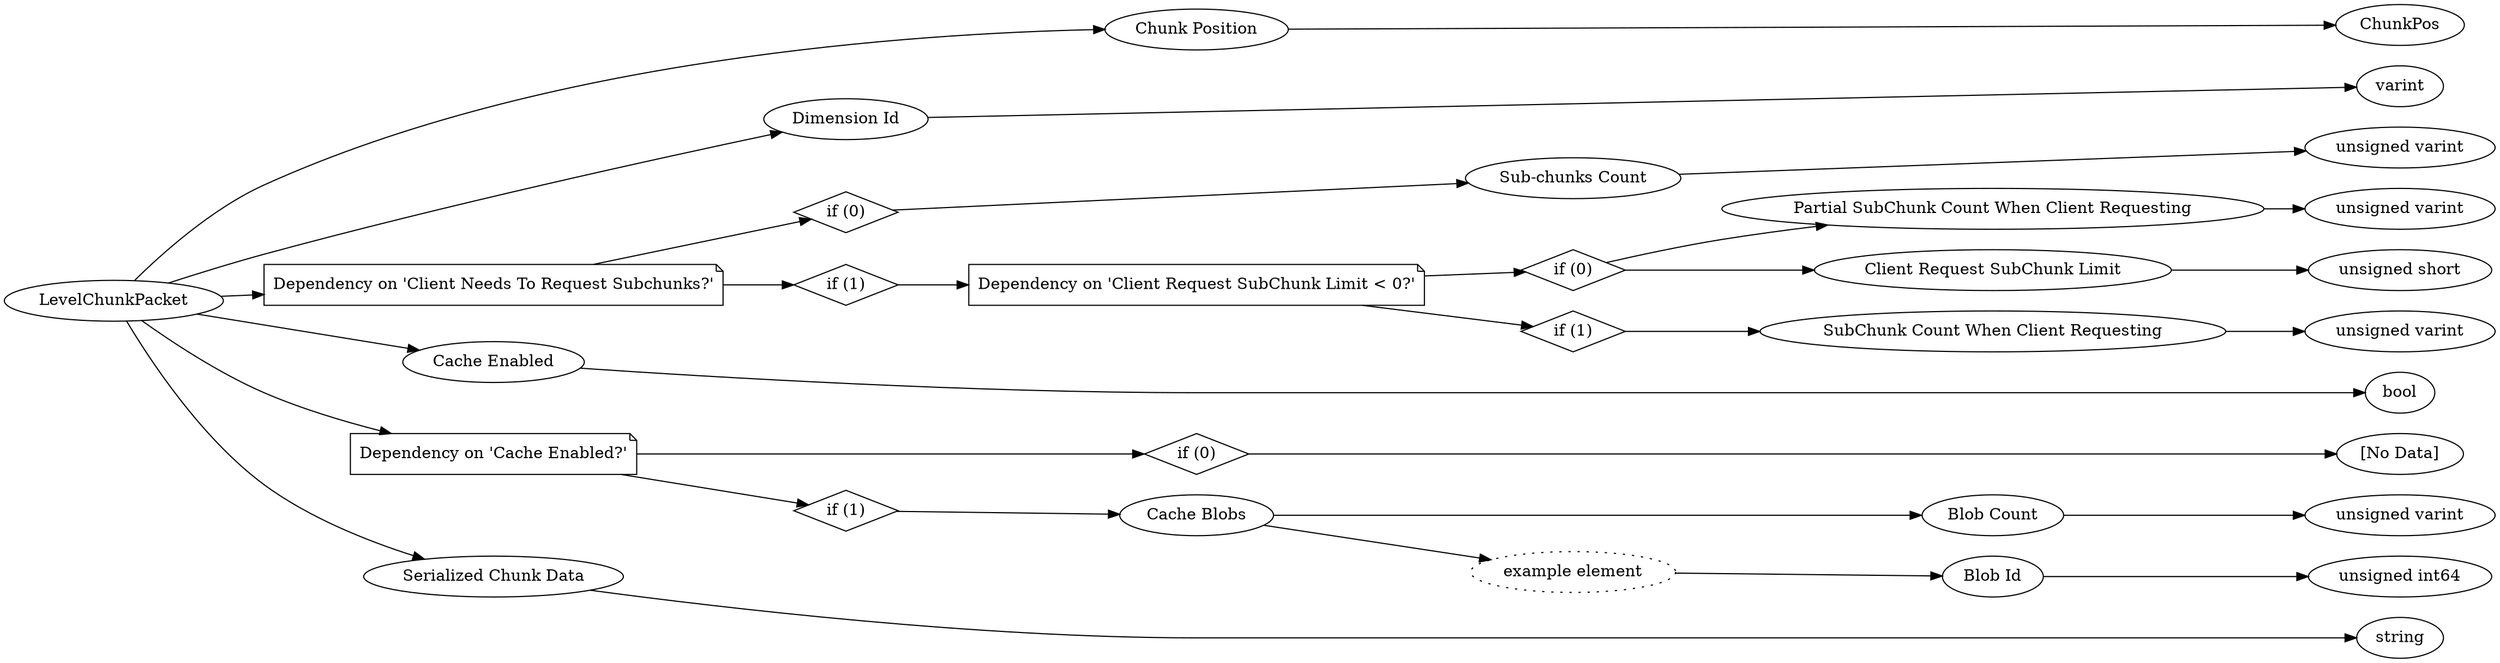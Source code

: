 digraph "LevelChunkPacket" {
rankdir = LR
0
0 -> 1
1 -> 7
0 -> 8
8 -> 9
0 -> 10
10 -> 11
11 -> 12
12 -> 13
10 -> 14
14 -> 15
15 -> 16
16 -> 17
17 -> 18
16 -> 19
19 -> 20
15 -> 21
21 -> 22
22 -> 23
0 -> 24
24 -> 25
0 -> 26
26 -> 27
27 -> 28
26 -> 29
29 -> 30
30 -> 31
31 -> 32
30 -> 33
33 -> 34
34 -> 35
0 -> 36
36 -> 37

0 [label="LevelChunkPacket",comment="name: \"LevelChunkPacket\", typeName: \"\", id: 0, branchId: 58, recurseId: -1, attributes: 0, notes: \"\""];
1 [label="Chunk Position",comment="name: \"Chunk Position\", typeName: \"ChunkPos\", id: 1, branchId: 0, recurseId: -1, attributes: 256, notes: \"\""];
7 [label="ChunkPos",comment="name: \"ChunkPos\", typeName: \"\", id: 7, branchId: 0, recurseId: -1, attributes: 512, notes: \"\""];
8 [label="Dimension Id",comment="name: \"Dimension Id\", typeName: \"\", id: 8, branchId: 0, recurseId: -1, attributes: 0, notes: \"\""];
9 [label="varint",comment="name: \"varint\", typeName: \"\", id: 9, branchId: 0, recurseId: -1, attributes: 512, notes: \"\""];
10 [label="Dependency on 'Client Needs To Request Subchunks?'",shape=note,comment="name: \"Dependency on 'Client Needs To Request Subchunks?'\", typeName: \"\", id: 10, branchId: 0, recurseId: -1, attributes: 2, notes: \"\""];
11 [label="if (0)",shape=diamond,comment="name: \"if (0)\", typeName: \"\", id: 11, branchId: 0, recurseId: -1, attributes: 4, notes: \"\""];
12 [label="Sub-chunks Count",comment="name: \"Sub-chunks Count\", typeName: \"\", id: 12, branchId: 0, recurseId: -1, attributes: 0, notes: \"\""];
13 [label="unsigned varint",comment="name: \"unsigned varint\", typeName: \"\", id: 13, branchId: 0, recurseId: -1, attributes: 512, notes: \"\""];
14 [label="if (1)",shape=diamond,comment="name: \"if (1)\", typeName: \"\", id: 14, branchId: 1, recurseId: -1, attributes: 4, notes: \"\""];
15 [label="Dependency on 'Client Request SubChunk Limit < 0?'",shape=note,comment="name: \"Dependency on 'Client Request SubChunk Limit < 0?'\", typeName: \"\", id: 15, branchId: 0, recurseId: -1, attributes: 2, notes: \"\""];
16 [label="if (0)",shape=diamond,comment="name: \"if (0)\", typeName: \"\", id: 16, branchId: 0, recurseId: -1, attributes: 4, notes: \"\""];
17 [label="Partial SubChunk Count When Client Requesting",comment="name: \"Partial SubChunk Count When Client Requesting\", typeName: \"\", id: 17, branchId: 0, recurseId: -1, attributes: 0, notes: \"Currently max unsigned 32-bit int\""];
18 [label="unsigned varint",comment="name: \"unsigned varint\", typeName: \"\", id: 18, branchId: 0, recurseId: -1, attributes: 512, notes: \"\""];
19 [label="Client Request SubChunk Limit",comment="name: \"Client Request SubChunk Limit\", typeName: \"\", id: 19, branchId: 0, recurseId: -1, attributes: 0, notes: \"\""];
20 [label="unsigned short",comment="name: \"unsigned short\", typeName: \"\", id: 20, branchId: 0, recurseId: -1, attributes: 512, notes: \"\""];
21 [label="if (1)",shape=diamond,comment="name: \"if (1)\", typeName: \"\", id: 21, branchId: 1, recurseId: -1, attributes: 4, notes: \"\""];
22 [label="SubChunk Count When Client Requesting",comment="name: \"SubChunk Count When Client Requesting\", typeName: \"\", id: 22, branchId: 0, recurseId: -1, attributes: 0, notes: \"Currently max unsigned 32-bit int\""];
23 [label="unsigned varint",comment="name: \"unsigned varint\", typeName: \"\", id: 23, branchId: 0, recurseId: -1, attributes: 512, notes: \"\""];
24 [label="Cache Enabled",comment="name: \"Cache Enabled\", typeName: \"\", id: 24, branchId: 0, recurseId: -1, attributes: 0, notes: \"Lets the server turn off the cache for this chunk even if the Client signaled it supports it.\""];
25 [label="bool",comment="name: \"bool\", typeName: \"\", id: 25, branchId: 0, recurseId: -1, attributes: 512, notes: \"\""];
26 [label="Dependency on 'Cache Enabled?'",shape=note,comment="name: \"Dependency on 'Cache Enabled?'\", typeName: \"\", id: 26, branchId: 0, recurseId: -1, attributes: 2, notes: \"\""];
27 [label="if (0)",shape=diamond,comment="name: \"if (0)\", typeName: \"\", id: 27, branchId: 0, recurseId: -1, attributes: 4, notes: \"\""];
28 [label="[No Data]",comment="name: \"[No Data]\", typeName: \"\", id: 28, branchId: 0, recurseId: -1, attributes: 512, notes: \"\""];
29 [label="if (1)",shape=diamond,comment="name: \"if (1)\", typeName: \"\", id: 29, branchId: 1, recurseId: -1, attributes: 4, notes: \"\""];
30 [label="Cache Blobs",comment="name: \"Cache Blobs\", typeName: \"\", id: 30, branchId: 0, recurseId: -1, attributes: 8, notes: \"\""];
31 [label="Blob Count",comment="name: \"Blob Count\", typeName: \"\", id: 31, branchId: 0, recurseId: -1, attributes: 0, notes: \"How many cache blobs make up this chunk.\""];
32 [label="unsigned varint",comment="name: \"unsigned varint\", typeName: \"\", id: 32, branchId: 0, recurseId: -1, attributes: 512, notes: \"\""];
33 [label="example element",style=dotted,comment="name: \"example element\", typeName: \"\", id: 33, branchId: 0, recurseId: -1, attributes: 16, notes: \"\""];
34 [label="Blob Id",comment="name: \"Blob Id\", typeName: \"\", id: 34, branchId: 0, recurseId: -1, attributes: 0, notes: \"See ClientCacheProtocol.md, included with the documentation for 1.12.0.2\""];
35 [label="unsigned int64",comment="name: \"unsigned int64\", typeName: \"\", id: 35, branchId: 0, recurseId: -1, attributes: 512, notes: \"\""];
36 [label="Serialized Chunk Data",comment="name: \"Serialized Chunk Data\", typeName: \"\", id: 36, branchId: 0, recurseId: -1, attributes: 0, notes: \"See https://gist.github.com/Tomcc/a96af509e275b1af483b25c543cfbf37\""];
37 [label="string",comment="name: \"string\", typeName: \"\", id: 37, branchId: 0, recurseId: -1, attributes: 512, notes: \"\""];
{ rank = max;7;9;13;18;20;23;25;28;32;35;37}

}
